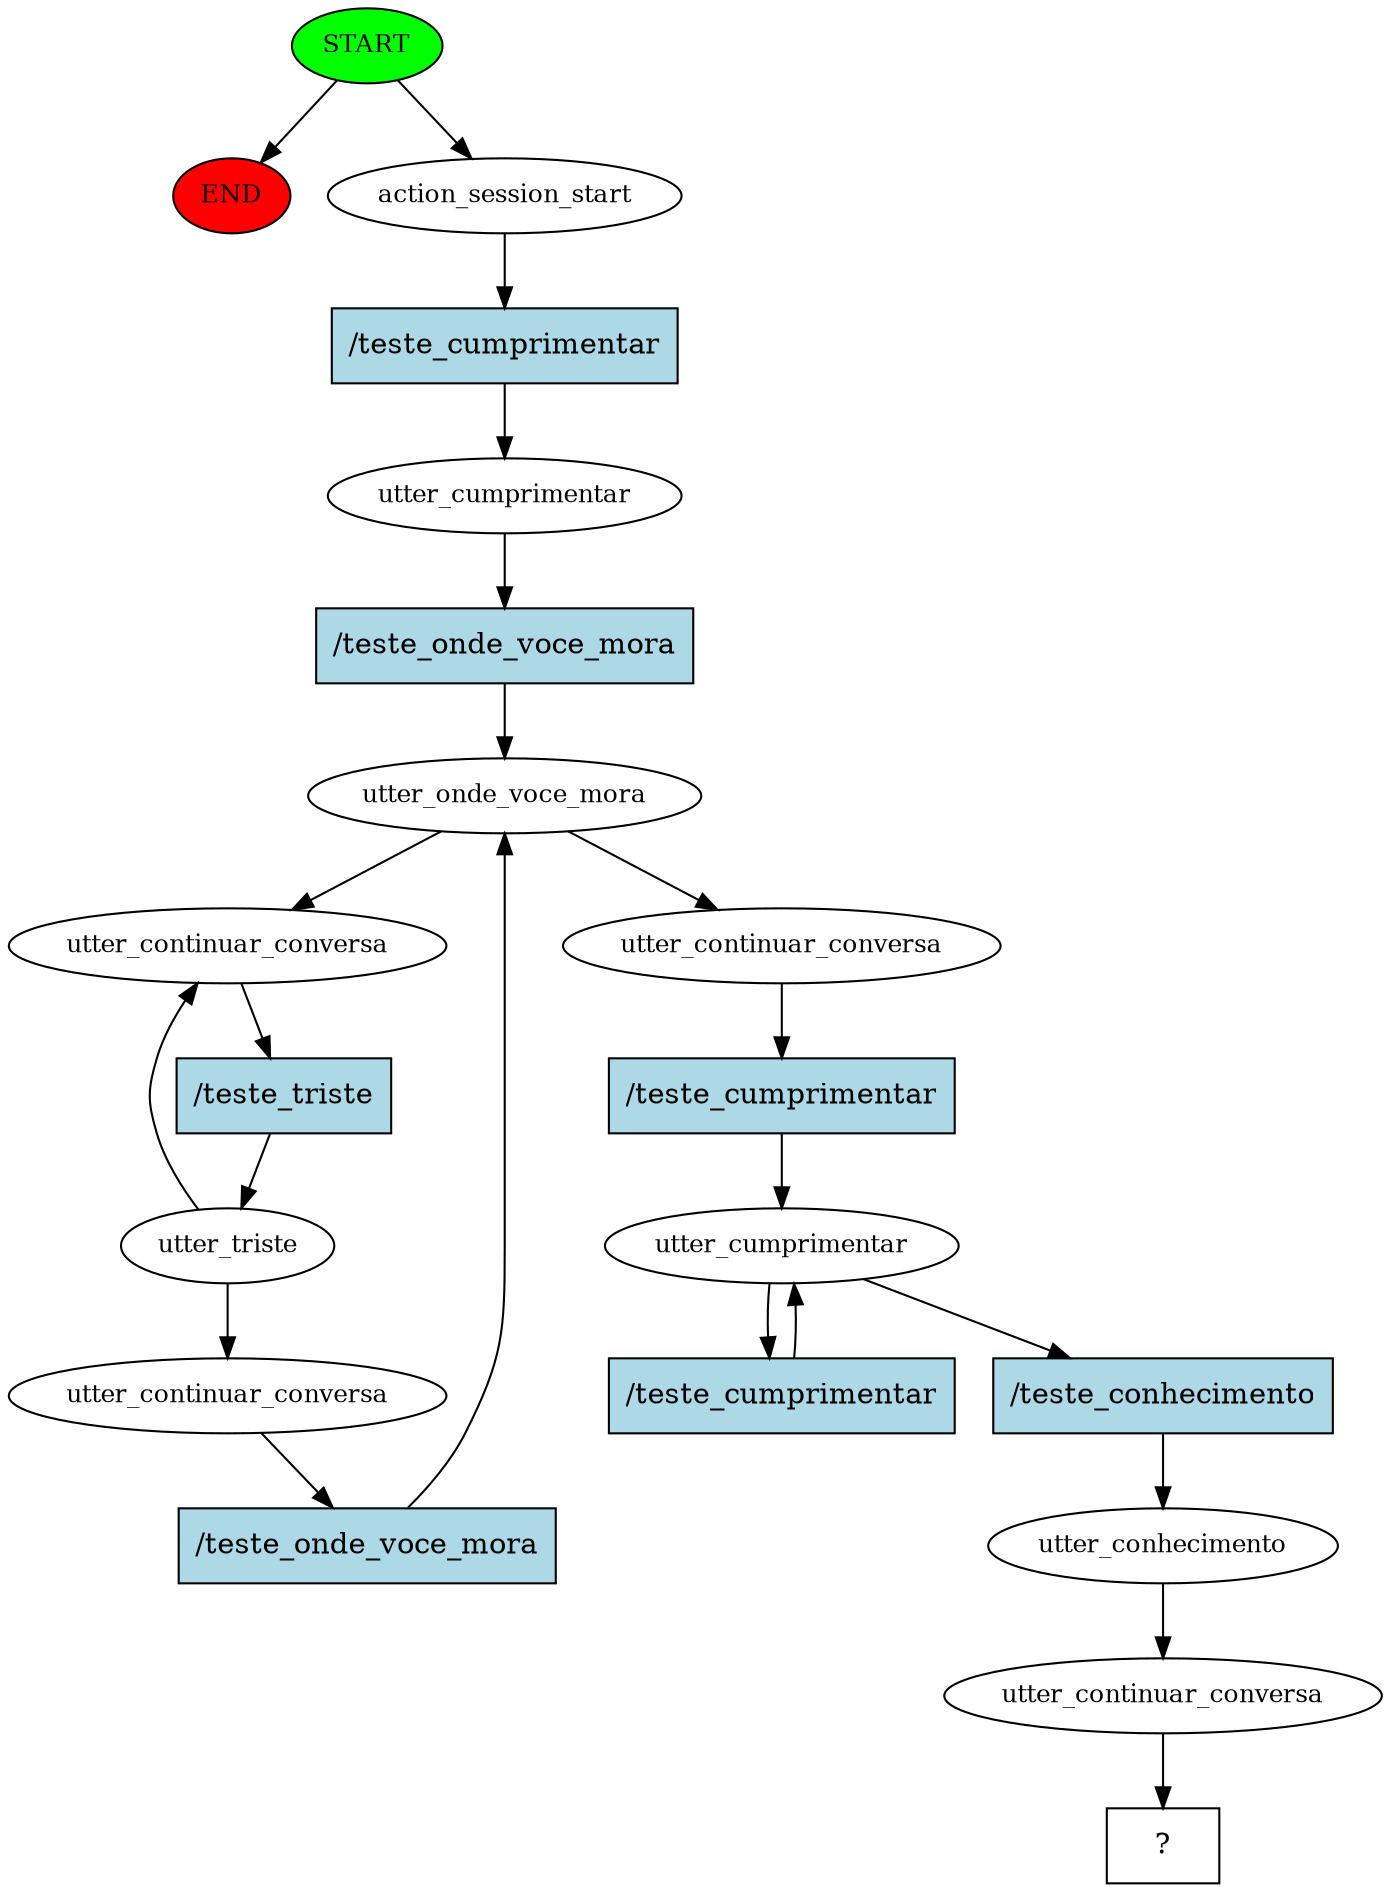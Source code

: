 digraph  {
0 [class="start active", fillcolor=green, fontsize=12, label=START, style=filled];
"-1" [class=end, fillcolor=red, fontsize=12, label=END, style=filled];
1 [class=active, fontsize=12, label=action_session_start];
2 [class=active, fontsize=12, label=utter_cumprimentar];
3 [class=active, fontsize=12, label=utter_onde_voce_mora];
4 [class=active, fontsize=12, label=utter_continuar_conversa];
5 [class=active, fontsize=12, label=utter_triste];
10 [class=active, fontsize=12, label=utter_continuar_conversa];
12 [class=active, fontsize=12, label=utter_continuar_conversa];
13 [class=active, fontsize=12, label=utter_cumprimentar];
16 [class=active, fontsize=12, label=utter_conhecimento];
17 [class=active, fontsize=12, label=utter_continuar_conversa];
18 [class="intent dashed active", label="  ?  ", shape=rect];
19 [class="intent active", fillcolor=lightblue, label="/teste_cumprimentar", shape=rect, style=filled];
20 [class="intent active", fillcolor=lightblue, label="/teste_onde_voce_mora", shape=rect, style=filled];
21 [class="intent active", fillcolor=lightblue, label="/teste_triste", shape=rect, style=filled];
22 [class="intent active", fillcolor=lightblue, label="/teste_onde_voce_mora", shape=rect, style=filled];
23 [class="intent active", fillcolor=lightblue, label="/teste_cumprimentar", shape=rect, style=filled];
24 [class="intent active", fillcolor=lightblue, label="/teste_cumprimentar", shape=rect, style=filled];
25 [class="intent active", fillcolor=lightblue, label="/teste_conhecimento", shape=rect, style=filled];
0 -> "-1"  [class="", key=NONE, label=""];
0 -> 1  [class=active, key=NONE, label=""];
1 -> 19  [class=active, key=0];
2 -> 20  [class=active, key=0];
3 -> 4  [class=active, key=NONE, label=""];
3 -> 12  [class=active, key=NONE, label=""];
4 -> 21  [class=active, key=0];
5 -> 4  [class=active, key=NONE, label=""];
5 -> 10  [class=active, key=NONE, label=""];
10 -> 22  [class=active, key=0];
12 -> 23  [class=active, key=0];
13 -> 24  [class=active, key=0];
13 -> 25  [class=active, key=0];
16 -> 17  [class=active, key=NONE, label=""];
17 -> 18  [class=active, key=NONE, label=""];
19 -> 2  [class=active, key=0];
20 -> 3  [class=active, key=0];
21 -> 5  [class=active, key=0];
22 -> 3  [class=active, key=0];
23 -> 13  [class=active, key=0];
24 -> 13  [class=active, key=0];
25 -> 16  [class=active, key=0];
}
